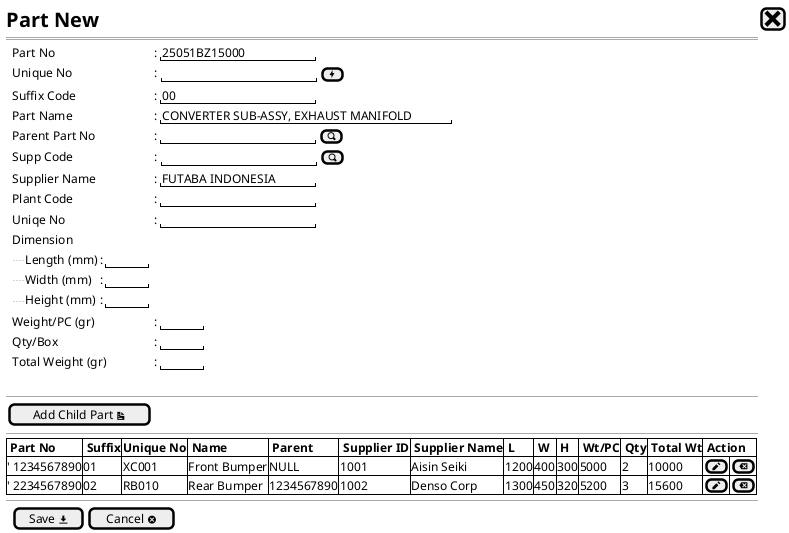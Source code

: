 @startsalt
{
  <size:20><b>Part New | [<size:25><&x>]|*
  ==
  {
    .|Part No         |: |"25051BZ15000       "|*
    .|Unique No       |:{|"                   "|[<&bolt>]|}*
    .|Suffix Code     |: |" 00                "|*
    .|Part Name       |: |"CONVERTER SUB-ASSY, EXHAUST MANIFOLD"|*
    .|Parent Part No  |: |"                   "| [<&magnifying-glass>]| *
    .|Supp Code       |:{|"                   "|[<&magnifying-glass>]|} *
    .|Supplier Name   |: |"FUTABA INDONESIA   "|*
    .|Plant Code      |: |"                   "| *
    .|Uniqe No        |: |"                   "| *
    .|Dimension|*
    .|{
      ..||Length (mm)   |: |"     "|*
      ..|Width (mm)     |: |"     "|*
      ..|Height (mm)    |: |"     "|*
      }
    .|Weight/PC (gr)    |: |"     "|*
    .|Qty/Box           |: |"     "|*
    .|Total Weight (gr) |: |"     "|*
  }
  .
  --
  {
    [Add Child Part <&document>]|*
  }
  --
  {#
    |<b> Part No  |<b> Suffix |<b>Unique No         |<b> Name     |<b> Parent |<b> Supplier ID |<b> Supplier Name |<b> L |<b> W |<b> H |<b> Wt/PC |<b> Qty |<b> Total Wt |<b> Action |*|*|*|*|*|*|*
    |' 1234567890 | 01        | XC001               |Front Bumper | NULL      | 1001           | Aisin Seiki      | 1200 | 400  | 300  | 5000     | 2      | 10000       |[<&pencil>]|[<&delete>]|*
    |' 2234567890 | 02        | RB010               |Rear Bumper  | 1234567890| 1002           | Denso Corp       | 1300 | 450  | 320  | 5200     | 3      | 15600       |[<&pencil>]|[<&delete>]|*
  }
  --
  {
  .|[ Save <&data-transfer-download>] |  [Cancel <&circle-x> ]|*
  }

}
@endsalt
